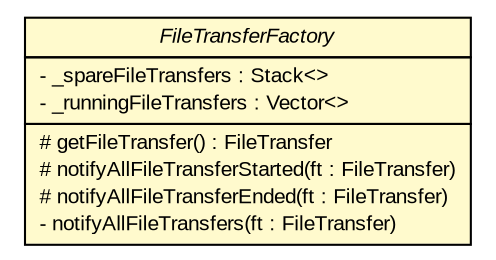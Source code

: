 #!/usr/local/bin/dot
#
# Class diagram 
# Generated by UMLGraph version R5_7_2-3-gee82a7 (http://www.umlgraph.org/)
#

digraph G {
	edge [fontname="arial",fontsize=10,labelfontname="arial",labelfontsize=10];
	node [fontname="arial",fontsize=10,shape=plaintext];
	nodesep=0.25;
	ranksep=0.5;
	// org.edg.data.replication.optorsim.infrastructure.FileTransferFactory
	c4549 [label=<<table title="org.edg.data.replication.optorsim.infrastructure.FileTransferFactory" border="0" cellborder="1" cellspacing="0" cellpadding="2" port="p" bgcolor="lemonChiffon" href="./FileTransferFactory.html">
		<tr><td><table border="0" cellspacing="0" cellpadding="1">
<tr><td align="center" balign="center"><font face="arial italic"> FileTransferFactory </font></td></tr>
		</table></td></tr>
		<tr><td><table border="0" cellspacing="0" cellpadding="1">
<tr><td align="left" balign="left"> - _spareFileTransfers : Stack&lt;&gt; </td></tr>
<tr><td align="left" balign="left"> - _runningFileTransfers : Vector&lt;&gt; </td></tr>
		</table></td></tr>
		<tr><td><table border="0" cellspacing="0" cellpadding="1">
<tr><td align="left" balign="left"> # getFileTransfer() : FileTransfer </td></tr>
<tr><td align="left" balign="left"> # notifyAllFileTransferStarted(ft : FileTransfer) </td></tr>
<tr><td align="left" balign="left"> # notifyAllFileTransferEnded(ft : FileTransfer) </td></tr>
<tr><td align="left" balign="left"> - notifyAllFileTransfers(ft : FileTransfer) </td></tr>
		</table></td></tr>
		</table>>, URL="./FileTransferFactory.html", fontname="arial", fontcolor="black", fontsize=10.0];
}

